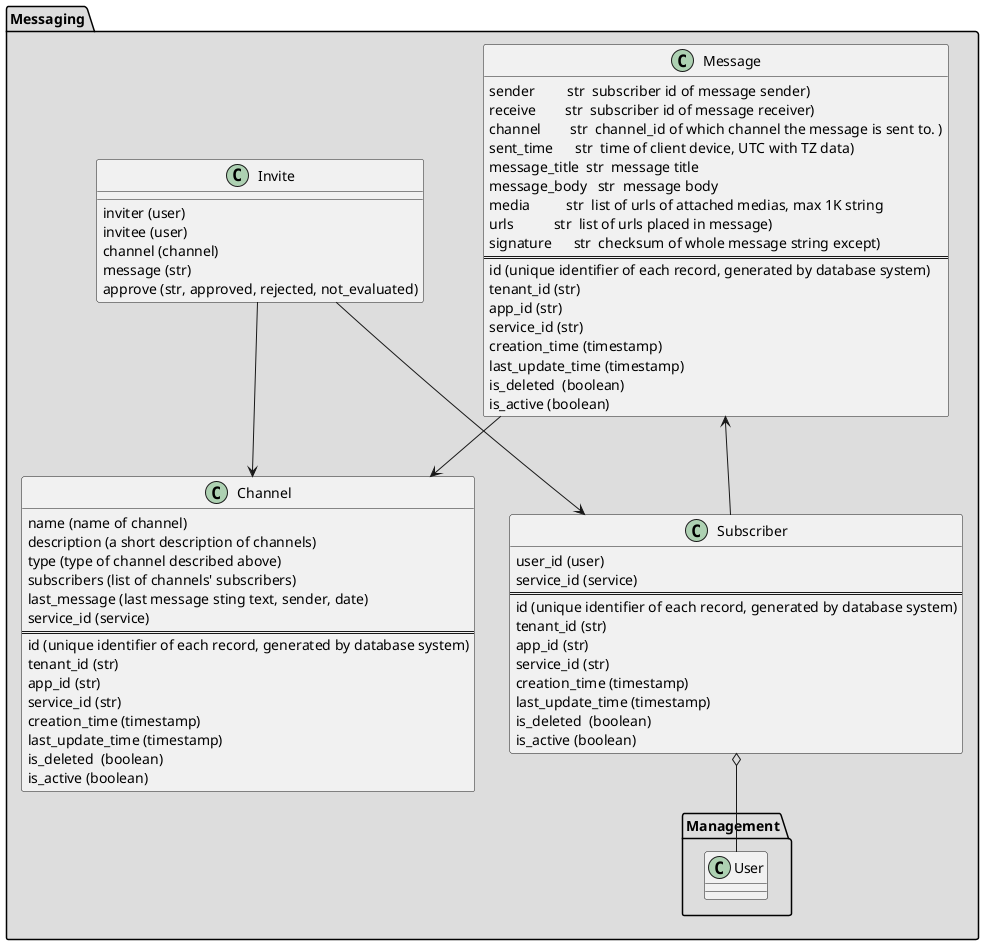 @startuml
skinparam defaultFontName Monaco

package Messaging #DDDDDD {

  class Message {
    sender         str  subscriber id of message sender)
    receive        str  subscriber id of message receiver)
    channel        str  channel_id of which channel the message is sent to. )
    sent_time      str  time of client device, UTC with TZ data)
    message_title  str  message title
    message_body   str  message body
    media          str  list of urls of attached medias, max 1K string
    urls           str  list of urls placed in message)
    signature      str  checksum of whole message string except)
    ==
    id (unique identifier of each record, generated by database system)
    tenant_id (str)
    app_id (str)
    service_id (str)
    creation_time (timestamp)
    last_update_time (timestamp)
    is_deleted  (boolean)
    is_active (boolean)
  }


  class Channel {
    name (name of channel)
    description (a short description of channels)
    type (type of channel described above)
    subscribers (list of channels' subscribers)
    last_message (last message sting text, sender, date)
    service_id (service)
    ==
    id (unique identifier of each record, generated by database system)
    tenant_id (str)
    app_id (str)
    service_id (str)
    creation_time (timestamp)
    last_update_time (timestamp)
    is_deleted  (boolean)
    is_active (boolean)
  }


  class Subscriber {
    user_id (user)
    service_id (service)
    ==
    id (unique identifier of each record, generated by database system)
    tenant_id (str)
    app_id (str)
    service_id (str)
    creation_time (timestamp)
    last_update_time (timestamp)
    is_deleted  (boolean)
    is_active (boolean)
  }

  class Invite {
    inviter (user)
    invitee (user)
    channel (channel)
    message (str)
    approve (str, approved, rejected, not_evaluated)
  }

  Invite --> Channel
  Invite --> Subscriber
  Message --> Channel
  Message <-- Subscriber
  Subscriber  o--  Management.User
}



@enduml
